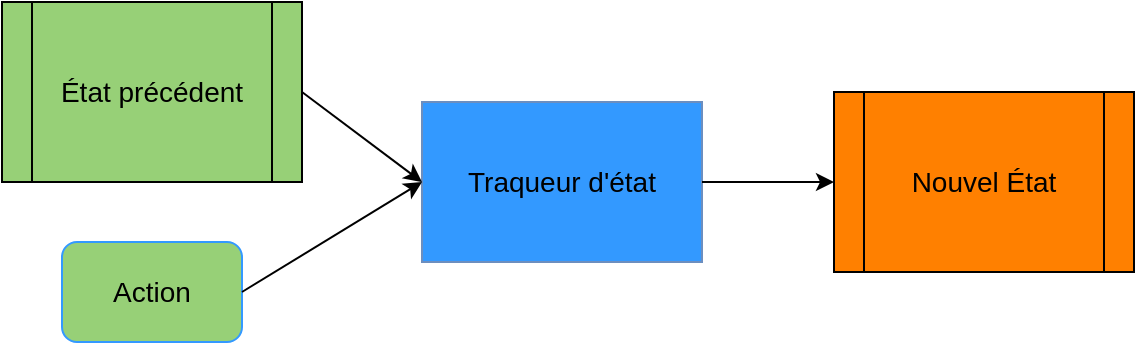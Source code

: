 <mxfile version="10.6.8" type="device"><diagram id="lExLXjc1cdtKiexNxYVn" name="Page-1"><mxGraphModel dx="1074" dy="598" grid="1" gridSize="10" guides="1" tooltips="1" connect="1" arrows="1" fold="1" page="1" pageScale="1" pageWidth="850" pageHeight="1100" math="0" shadow="0"><root><mxCell id="0"/><mxCell id="1" parent="0"/><mxCell id="lvxdYItzJVjIvdjhRI7E-1" value="&lt;font style=&quot;font-size: 14px&quot;&gt;Traqueur d'état&lt;/font&gt;" style="rounded=0;whiteSpace=wrap;html=1;fillColor=#3399FF;strokeColor=#6c8ebf;" vertex="1" parent="1"><mxGeometry x="370" y="140" width="140" height="80" as="geometry"/></mxCell><mxCell id="lvxdYItzJVjIvdjhRI7E-2" value="&lt;font style=&quot;font-size: 14px&quot;&gt;Action&lt;/font&gt;" style="rounded=1;whiteSpace=wrap;html=1;fillColor=#97D077;strokeColor=#3399FF;" vertex="1" parent="1"><mxGeometry x="190" y="210" width="90" height="50" as="geometry"/></mxCell><mxCell id="lvxdYItzJVjIvdjhRI7E-3" value="&lt;p style=&quot;font-size: 14px&quot;&gt;État précédent&lt;/p&gt;" style="shape=process;whiteSpace=wrap;html=1;backgroundOutline=1;fillColor=#97D077;strokeColor=#000000;" vertex="1" parent="1"><mxGeometry x="160" y="90" width="150" height="90" as="geometry"/></mxCell><mxCell id="lvxdYItzJVjIvdjhRI7E-5" value="&lt;p style=&quot;font-size: 14px&quot;&gt;Nouvel État&lt;br&gt;&lt;/p&gt;" style="shape=process;whiteSpace=wrap;html=1;backgroundOutline=1;fillColor=#FF8000;strokeColor=#000000;" vertex="1" parent="1"><mxGeometry x="576" y="135" width="150" height="90" as="geometry"/></mxCell><mxCell id="lvxdYItzJVjIvdjhRI7E-6" value="" style="endArrow=classic;html=1;entryX=0;entryY=0.5;entryDx=0;entryDy=0;exitX=1;exitY=0.5;exitDx=0;exitDy=0;" edge="1" parent="1" source="lvxdYItzJVjIvdjhRI7E-2" target="lvxdYItzJVjIvdjhRI7E-1"><mxGeometry width="50" height="50" relative="1" as="geometry"><mxPoint x="160" y="330" as="sourcePoint"/><mxPoint x="210" y="280" as="targetPoint"/></mxGeometry></mxCell><mxCell id="lvxdYItzJVjIvdjhRI7E-7" value="" style="endArrow=classic;html=1;exitX=1;exitY=0.5;exitDx=0;exitDy=0;entryX=0;entryY=0.5;entryDx=0;entryDy=0;" edge="1" parent="1" source="lvxdYItzJVjIvdjhRI7E-3" target="lvxdYItzJVjIvdjhRI7E-1"><mxGeometry width="50" height="50" relative="1" as="geometry"><mxPoint x="370" y="330" as="sourcePoint"/><mxPoint x="420" y="280" as="targetPoint"/></mxGeometry></mxCell><mxCell id="lvxdYItzJVjIvdjhRI7E-8" value="" style="endArrow=classic;html=1;entryX=0;entryY=0.5;entryDx=0;entryDy=0;" edge="1" parent="1" source="lvxdYItzJVjIvdjhRI7E-1" target="lvxdYItzJVjIvdjhRI7E-5"><mxGeometry width="50" height="50" relative="1" as="geometry"><mxPoint x="460" y="380" as="sourcePoint"/><mxPoint x="510" y="330" as="targetPoint"/></mxGeometry></mxCell></root></mxGraphModel></diagram></mxfile>